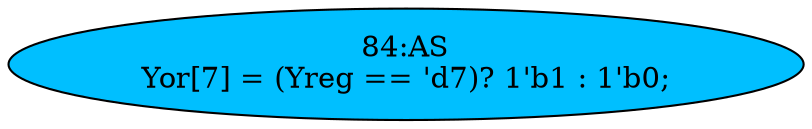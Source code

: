 strict digraph "" {
	node [label="\N"];
	"84:AS"	 [ast="<pyverilog.vparser.ast.Assign object at 0x7fd311d7d450>",
		def_var="['Yor']",
		fillcolor=deepskyblue,
		label="84:AS
Yor[7] = (Yreg == 'd7)? 1'b1 : 1'b0;",
		statements="[]",
		style=filled,
		typ=Assign,
		use_var="['Yreg']"];
}
